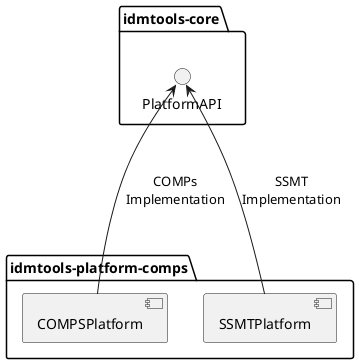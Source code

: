 @startuml

package "idmtools-core" as registry {
    () "PlatformAPI" as PlatformAPI
}

package "idmtools-platform-comps" as comps {
    [COMPSPlatform]
    [SSMTPlatform]
}

PlatformAPI <-down-- COMPSPlatform: COMPs\nImplementation
PlatformAPI <-- SSMTPlatform: SSMT\nImplementation
@enduml